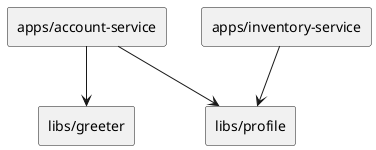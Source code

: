 @startuml

rectangle "apps/account-service" as A
rectangle "apps/inventory-service" as B
rectangle "libs/greeter" as C
rectangle "libs/profile" as D

A --> C
A --> D
B --> D

@enduml